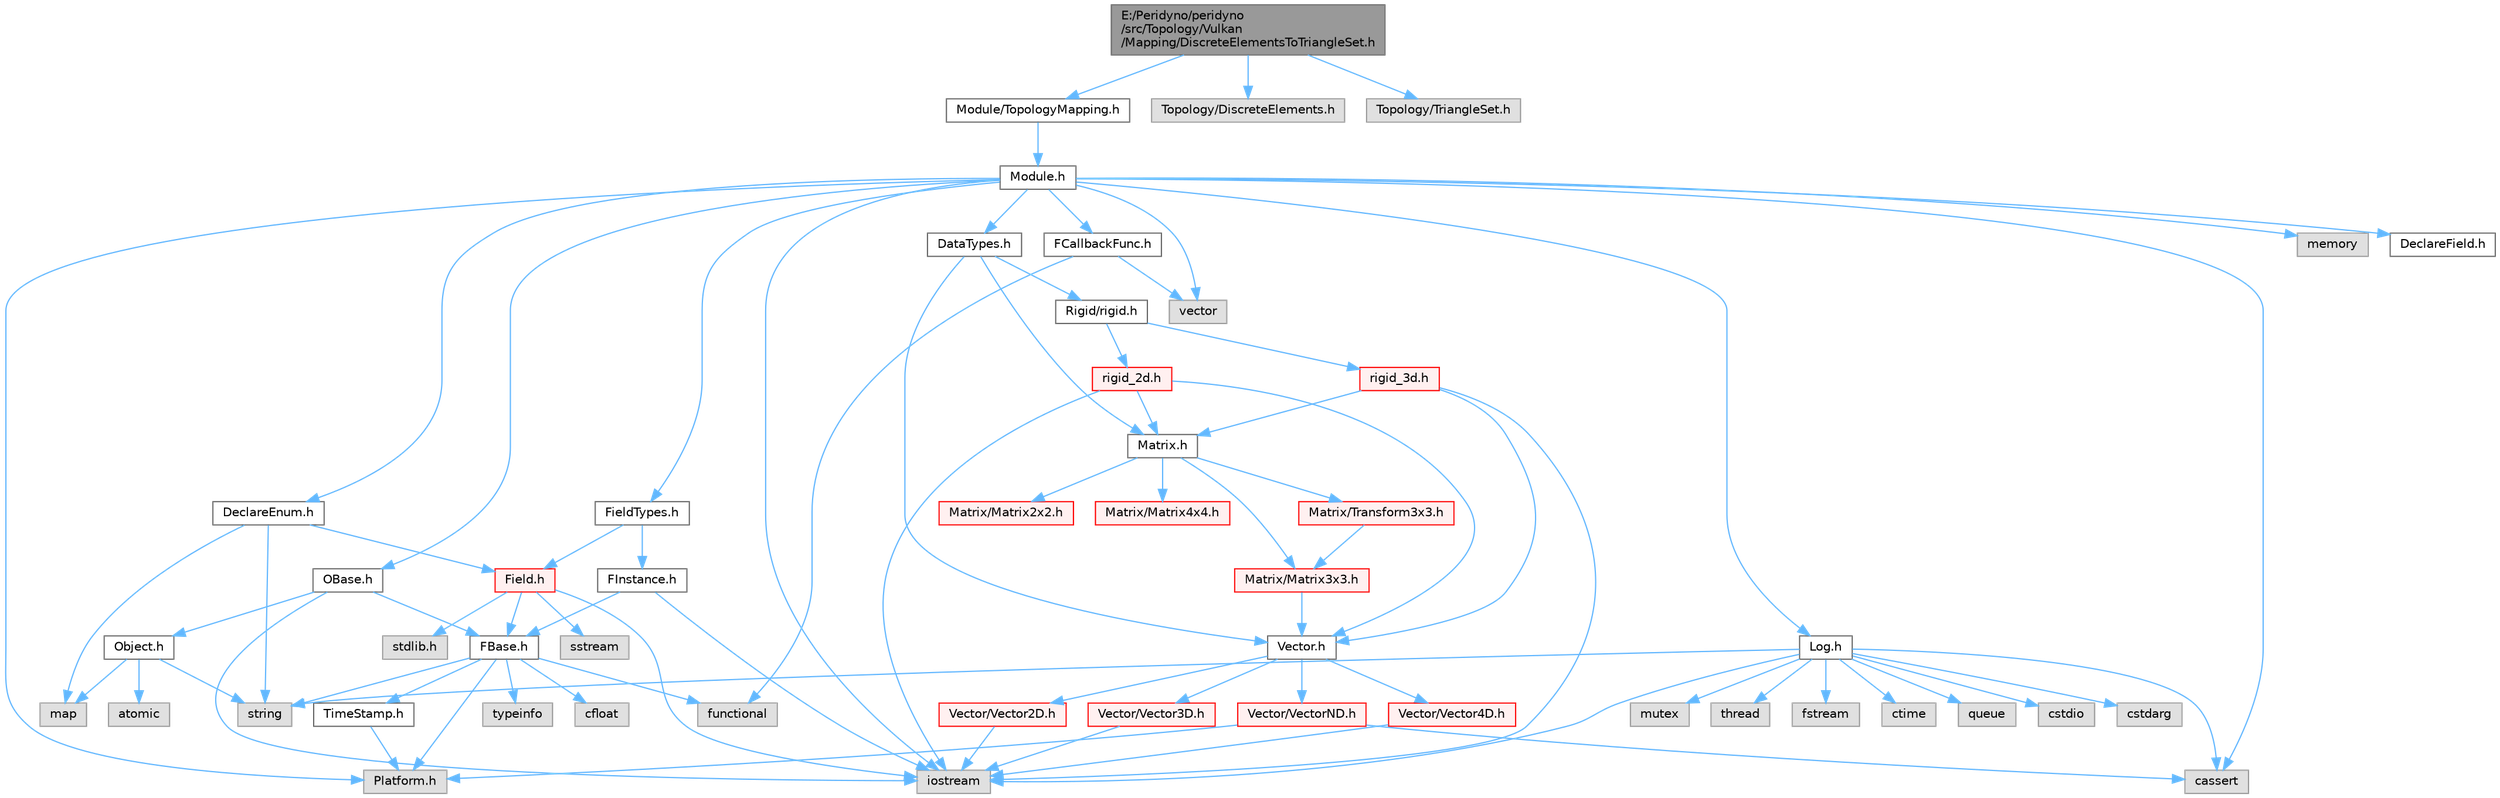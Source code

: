 digraph "E:/Peridyno/peridyno/src/Topology/Vulkan/Mapping/DiscreteElementsToTriangleSet.h"
{
 // LATEX_PDF_SIZE
  bgcolor="transparent";
  edge [fontname=Helvetica,fontsize=10,labelfontname=Helvetica,labelfontsize=10];
  node [fontname=Helvetica,fontsize=10,shape=box,height=0.2,width=0.4];
  Node1 [id="Node000001",label="E:/Peridyno/peridyno\l/src/Topology/Vulkan\l/Mapping/DiscreteElementsToTriangleSet.h",height=0.2,width=0.4,color="gray40", fillcolor="grey60", style="filled", fontcolor="black",tooltip=" "];
  Node1 -> Node2 [id="edge1_Node000001_Node000002",color="steelblue1",style="solid",tooltip=" "];
  Node2 [id="Node000002",label="Module/TopologyMapping.h",height=0.2,width=0.4,color="grey40", fillcolor="white", style="filled",URL="$_topology_mapping_8h.html",tooltip=" "];
  Node2 -> Node3 [id="edge2_Node000002_Node000003",color="steelblue1",style="solid",tooltip=" "];
  Node3 [id="Node000003",label="Module.h",height=0.2,width=0.4,color="grey40", fillcolor="white", style="filled",URL="$_module_8h.html",tooltip=" "];
  Node3 -> Node4 [id="edge3_Node000003_Node000004",color="steelblue1",style="solid",tooltip=" "];
  Node4 [id="Node000004",label="Platform.h",height=0.2,width=0.4,color="grey60", fillcolor="#E0E0E0", style="filled",tooltip=" "];
  Node3 -> Node5 [id="edge4_Node000003_Node000005",color="steelblue1",style="solid",tooltip=" "];
  Node5 [id="Node000005",label="memory",height=0.2,width=0.4,color="grey60", fillcolor="#E0E0E0", style="filled",tooltip=" "];
  Node3 -> Node6 [id="edge5_Node000003_Node000006",color="steelblue1",style="solid",tooltip=" "];
  Node6 [id="Node000006",label="vector",height=0.2,width=0.4,color="grey60", fillcolor="#E0E0E0", style="filled",tooltip=" "];
  Node3 -> Node7 [id="edge6_Node000003_Node000007",color="steelblue1",style="solid",tooltip=" "];
  Node7 [id="Node000007",label="cassert",height=0.2,width=0.4,color="grey60", fillcolor="#E0E0E0", style="filled",tooltip=" "];
  Node3 -> Node8 [id="edge7_Node000003_Node000008",color="steelblue1",style="solid",tooltip=" "];
  Node8 [id="Node000008",label="iostream",height=0.2,width=0.4,color="grey60", fillcolor="#E0E0E0", style="filled",tooltip=" "];
  Node3 -> Node9 [id="edge8_Node000003_Node000009",color="steelblue1",style="solid",tooltip=" "];
  Node9 [id="Node000009",label="OBase.h",height=0.2,width=0.4,color="grey40", fillcolor="white", style="filled",URL="$_o_base_8h.html",tooltip=" "];
  Node9 -> Node8 [id="edge9_Node000009_Node000008",color="steelblue1",style="solid",tooltip=" "];
  Node9 -> Node10 [id="edge10_Node000009_Node000010",color="steelblue1",style="solid",tooltip=" "];
  Node10 [id="Node000010",label="FBase.h",height=0.2,width=0.4,color="grey40", fillcolor="white", style="filled",URL="$_f_base_8h.html",tooltip=" "];
  Node10 -> Node4 [id="edge11_Node000010_Node000004",color="steelblue1",style="solid",tooltip=" "];
  Node10 -> Node11 [id="edge12_Node000010_Node000011",color="steelblue1",style="solid",tooltip=" "];
  Node11 [id="Node000011",label="TimeStamp.h",height=0.2,width=0.4,color="grey40", fillcolor="white", style="filled",URL="$_time_stamp_8h.html",tooltip=" "];
  Node11 -> Node4 [id="edge13_Node000011_Node000004",color="steelblue1",style="solid",tooltip=" "];
  Node10 -> Node12 [id="edge14_Node000010_Node000012",color="steelblue1",style="solid",tooltip=" "];
  Node12 [id="Node000012",label="typeinfo",height=0.2,width=0.4,color="grey60", fillcolor="#E0E0E0", style="filled",tooltip=" "];
  Node10 -> Node13 [id="edge15_Node000010_Node000013",color="steelblue1",style="solid",tooltip=" "];
  Node13 [id="Node000013",label="string",height=0.2,width=0.4,color="grey60", fillcolor="#E0E0E0", style="filled",tooltip=" "];
  Node10 -> Node14 [id="edge16_Node000010_Node000014",color="steelblue1",style="solid",tooltip=" "];
  Node14 [id="Node000014",label="functional",height=0.2,width=0.4,color="grey60", fillcolor="#E0E0E0", style="filled",tooltip=" "];
  Node10 -> Node15 [id="edge17_Node000010_Node000015",color="steelblue1",style="solid",tooltip=" "];
  Node15 [id="Node000015",label="cfloat",height=0.2,width=0.4,color="grey60", fillcolor="#E0E0E0", style="filled",tooltip=" "];
  Node9 -> Node16 [id="edge18_Node000009_Node000016",color="steelblue1",style="solid",tooltip=" "];
  Node16 [id="Node000016",label="Object.h",height=0.2,width=0.4,color="grey40", fillcolor="white", style="filled",URL="$_object_8h.html",tooltip=" "];
  Node16 -> Node13 [id="edge19_Node000016_Node000013",color="steelblue1",style="solid",tooltip=" "];
  Node16 -> Node17 [id="edge20_Node000016_Node000017",color="steelblue1",style="solid",tooltip=" "];
  Node17 [id="Node000017",label="atomic",height=0.2,width=0.4,color="grey60", fillcolor="#E0E0E0", style="filled",tooltip=" "];
  Node16 -> Node18 [id="edge21_Node000016_Node000018",color="steelblue1",style="solid",tooltip=" "];
  Node18 [id="Node000018",label="map",height=0.2,width=0.4,color="grey60", fillcolor="#E0E0E0", style="filled",tooltip=" "];
  Node3 -> Node19 [id="edge22_Node000003_Node000019",color="steelblue1",style="solid",tooltip=" "];
  Node19 [id="Node000019",label="Log.h",height=0.2,width=0.4,color="grey40", fillcolor="white", style="filled",URL="$_log_8h.html",tooltip=" "];
  Node19 -> Node20 [id="edge23_Node000019_Node000020",color="steelblue1",style="solid",tooltip=" "];
  Node20 [id="Node000020",label="mutex",height=0.2,width=0.4,color="grey60", fillcolor="#E0E0E0", style="filled",tooltip=" "];
  Node19 -> Node21 [id="edge24_Node000019_Node000021",color="steelblue1",style="solid",tooltip=" "];
  Node21 [id="Node000021",label="thread",height=0.2,width=0.4,color="grey60", fillcolor="#E0E0E0", style="filled",tooltip=" "];
  Node19 -> Node13 [id="edge25_Node000019_Node000013",color="steelblue1",style="solid",tooltip=" "];
  Node19 -> Node22 [id="edge26_Node000019_Node000022",color="steelblue1",style="solid",tooltip=" "];
  Node22 [id="Node000022",label="fstream",height=0.2,width=0.4,color="grey60", fillcolor="#E0E0E0", style="filled",tooltip=" "];
  Node19 -> Node8 [id="edge27_Node000019_Node000008",color="steelblue1",style="solid",tooltip=" "];
  Node19 -> Node23 [id="edge28_Node000019_Node000023",color="steelblue1",style="solid",tooltip=" "];
  Node23 [id="Node000023",label="ctime",height=0.2,width=0.4,color="grey60", fillcolor="#E0E0E0", style="filled",tooltip=" "];
  Node19 -> Node24 [id="edge29_Node000019_Node000024",color="steelblue1",style="solid",tooltip=" "];
  Node24 [id="Node000024",label="queue",height=0.2,width=0.4,color="grey60", fillcolor="#E0E0E0", style="filled",tooltip=" "];
  Node19 -> Node25 [id="edge30_Node000019_Node000025",color="steelblue1",style="solid",tooltip=" "];
  Node25 [id="Node000025",label="cstdio",height=0.2,width=0.4,color="grey60", fillcolor="#E0E0E0", style="filled",tooltip=" "];
  Node19 -> Node7 [id="edge31_Node000019_Node000007",color="steelblue1",style="solid",tooltip=" "];
  Node19 -> Node26 [id="edge32_Node000019_Node000026",color="steelblue1",style="solid",tooltip=" "];
  Node26 [id="Node000026",label="cstdarg",height=0.2,width=0.4,color="grey60", fillcolor="#E0E0E0", style="filled",tooltip=" "];
  Node3 -> Node27 [id="edge33_Node000003_Node000027",color="steelblue1",style="solid",tooltip=" "];
  Node27 [id="Node000027",label="DataTypes.h",height=0.2,width=0.4,color="grey40", fillcolor="white", style="filled",URL="$_data_types_8h.html",tooltip=" "];
  Node27 -> Node28 [id="edge34_Node000027_Node000028",color="steelblue1",style="solid",tooltip=" "];
  Node28 [id="Node000028",label="Vector.h",height=0.2,width=0.4,color="grey40", fillcolor="white", style="filled",URL="$_vector_8h.html",tooltip=" "];
  Node28 -> Node29 [id="edge35_Node000028_Node000029",color="steelblue1",style="solid",tooltip=" "];
  Node29 [id="Node000029",label="Vector/Vector2D.h",height=0.2,width=0.4,color="red", fillcolor="#FFF0F0", style="filled",URL="$_vector2_d_8h.html",tooltip=" "];
  Node29 -> Node8 [id="edge36_Node000029_Node000008",color="steelblue1",style="solid",tooltip=" "];
  Node28 -> Node35 [id="edge37_Node000028_Node000035",color="steelblue1",style="solid",tooltip=" "];
  Node35 [id="Node000035",label="Vector/Vector3D.h",height=0.2,width=0.4,color="red", fillcolor="#FFF0F0", style="filled",URL="$_vector3_d_8h.html",tooltip=" "];
  Node35 -> Node8 [id="edge38_Node000035_Node000008",color="steelblue1",style="solid",tooltip=" "];
  Node28 -> Node38 [id="edge39_Node000028_Node000038",color="steelblue1",style="solid",tooltip=" "];
  Node38 [id="Node000038",label="Vector/Vector4D.h",height=0.2,width=0.4,color="red", fillcolor="#FFF0F0", style="filled",URL="$_vector4_d_8h.html",tooltip=" "];
  Node38 -> Node8 [id="edge40_Node000038_Node000008",color="steelblue1",style="solid",tooltip=" "];
  Node28 -> Node41 [id="edge41_Node000028_Node000041",color="steelblue1",style="solid",tooltip=" "];
  Node41 [id="Node000041",label="Vector/VectorND.h",height=0.2,width=0.4,color="red", fillcolor="#FFF0F0", style="filled",URL="$_vector_n_d_8h.html",tooltip=" "];
  Node41 -> Node7 [id="edge42_Node000041_Node000007",color="steelblue1",style="solid",tooltip=" "];
  Node41 -> Node4 [id="edge43_Node000041_Node000004",color="steelblue1",style="solid",tooltip=" "];
  Node27 -> Node47 [id="edge44_Node000027_Node000047",color="steelblue1",style="solid",tooltip=" "];
  Node47 [id="Node000047",label="Matrix.h",height=0.2,width=0.4,color="grey40", fillcolor="white", style="filled",URL="$_matrix_8h.html",tooltip=" "];
  Node47 -> Node48 [id="edge45_Node000047_Node000048",color="steelblue1",style="solid",tooltip=" "];
  Node48 [id="Node000048",label="Matrix/Matrix2x2.h",height=0.2,width=0.4,color="red", fillcolor="#FFF0F0", style="filled",URL="$_matrix2x2_8h.html",tooltip=" "];
  Node47 -> Node53 [id="edge46_Node000047_Node000053",color="steelblue1",style="solid",tooltip=" "];
  Node53 [id="Node000053",label="Matrix/Matrix3x3.h",height=0.2,width=0.4,color="red", fillcolor="#FFF0F0", style="filled",URL="$_matrix3x3_8h.html",tooltip=" "];
  Node53 -> Node28 [id="edge47_Node000053_Node000028",color="steelblue1",style="solid",tooltip=" "];
  Node47 -> Node56 [id="edge48_Node000047_Node000056",color="steelblue1",style="solid",tooltip=" "];
  Node56 [id="Node000056",label="Matrix/Matrix4x4.h",height=0.2,width=0.4,color="red", fillcolor="#FFF0F0", style="filled",URL="$_matrix4x4_8h.html",tooltip=" "];
  Node47 -> Node59 [id="edge49_Node000047_Node000059",color="steelblue1",style="solid",tooltip=" "];
  Node59 [id="Node000059",label="Matrix/Transform3x3.h",height=0.2,width=0.4,color="red", fillcolor="#FFF0F0", style="filled",URL="$_transform3x3_8h.html",tooltip=" "];
  Node59 -> Node53 [id="edge50_Node000059_Node000053",color="steelblue1",style="solid",tooltip=" "];
  Node27 -> Node64 [id="edge51_Node000027_Node000064",color="steelblue1",style="solid",tooltip=" "];
  Node64 [id="Node000064",label="Rigid/rigid.h",height=0.2,width=0.4,color="grey40", fillcolor="white", style="filled",URL="$rigid_8h.html",tooltip=" "];
  Node64 -> Node65 [id="edge52_Node000064_Node000065",color="steelblue1",style="solid",tooltip=" "];
  Node65 [id="Node000065",label="rigid_2d.h",height=0.2,width=0.4,color="red", fillcolor="#FFF0F0", style="filled",URL="$rigid__2d_8h.html",tooltip=" "];
  Node65 -> Node8 [id="edge53_Node000065_Node000008",color="steelblue1",style="solid",tooltip=" "];
  Node65 -> Node28 [id="edge54_Node000065_Node000028",color="steelblue1",style="solid",tooltip=" "];
  Node65 -> Node47 [id="edge55_Node000065_Node000047",color="steelblue1",style="solid",tooltip=" "];
  Node64 -> Node67 [id="edge56_Node000064_Node000067",color="steelblue1",style="solid",tooltip=" "];
  Node67 [id="Node000067",label="rigid_3d.h",height=0.2,width=0.4,color="red", fillcolor="#FFF0F0", style="filled",URL="$rigid__3d_8h.html",tooltip=" "];
  Node67 -> Node8 [id="edge57_Node000067_Node000008",color="steelblue1",style="solid",tooltip=" "];
  Node67 -> Node28 [id="edge58_Node000067_Node000028",color="steelblue1",style="solid",tooltip=" "];
  Node67 -> Node47 [id="edge59_Node000067_Node000047",color="steelblue1",style="solid",tooltip=" "];
  Node3 -> Node68 [id="edge60_Node000003_Node000068",color="steelblue1",style="solid",tooltip=" "];
  Node68 [id="Node000068",label="DeclareEnum.h",height=0.2,width=0.4,color="grey40", fillcolor="white", style="filled",URL="$_declare_enum_8h.html",tooltip=" "];
  Node68 -> Node18 [id="edge61_Node000068_Node000018",color="steelblue1",style="solid",tooltip=" "];
  Node68 -> Node13 [id="edge62_Node000068_Node000013",color="steelblue1",style="solid",tooltip=" "];
  Node68 -> Node69 [id="edge63_Node000068_Node000069",color="steelblue1",style="solid",tooltip=" "];
  Node69 [id="Node000069",label="Field.h",height=0.2,width=0.4,color="red", fillcolor="#FFF0F0", style="filled",URL="$_field_8h.html",tooltip=" "];
  Node69 -> Node8 [id="edge64_Node000069_Node000008",color="steelblue1",style="solid",tooltip=" "];
  Node69 -> Node70 [id="edge65_Node000069_Node000070",color="steelblue1",style="solid",tooltip=" "];
  Node70 [id="Node000070",label="stdlib.h",height=0.2,width=0.4,color="grey60", fillcolor="#E0E0E0", style="filled",tooltip=" "];
  Node69 -> Node71 [id="edge66_Node000069_Node000071",color="steelblue1",style="solid",tooltip=" "];
  Node71 [id="Node000071",label="sstream",height=0.2,width=0.4,color="grey60", fillcolor="#E0E0E0", style="filled",tooltip=" "];
  Node69 -> Node10 [id="edge67_Node000069_Node000010",color="steelblue1",style="solid",tooltip=" "];
  Node3 -> Node85 [id="edge68_Node000003_Node000085",color="steelblue1",style="solid",tooltip=" "];
  Node85 [id="Node000085",label="DeclareField.h",height=0.2,width=0.4,color="grey40", fillcolor="white", style="filled",URL="$_declare_field_8h.html",tooltip=" "];
  Node3 -> Node86 [id="edge69_Node000003_Node000086",color="steelblue1",style="solid",tooltip=" "];
  Node86 [id="Node000086",label="FCallbackFunc.h",height=0.2,width=0.4,color="grey40", fillcolor="white", style="filled",URL="$_f_callback_func_8h.html",tooltip=" "];
  Node86 -> Node6 [id="edge70_Node000086_Node000006",color="steelblue1",style="solid",tooltip=" "];
  Node86 -> Node14 [id="edge71_Node000086_Node000014",color="steelblue1",style="solid",tooltip=" "];
  Node3 -> Node87 [id="edge72_Node000003_Node000087",color="steelblue1",style="solid",tooltip=" "];
  Node87 [id="Node000087",label="FieldTypes.h",height=0.2,width=0.4,color="grey40", fillcolor="white", style="filled",URL="$_field_types_8h.html",tooltip=" "];
  Node87 -> Node69 [id="edge73_Node000087_Node000069",color="steelblue1",style="solid",tooltip=" "];
  Node87 -> Node88 [id="edge74_Node000087_Node000088",color="steelblue1",style="solid",tooltip=" "];
  Node88 [id="Node000088",label="FInstance.h",height=0.2,width=0.4,color="grey40", fillcolor="white", style="filled",URL="$_f_instance_8h.html",tooltip=" "];
  Node88 -> Node8 [id="edge75_Node000088_Node000008",color="steelblue1",style="solid",tooltip=" "];
  Node88 -> Node10 [id="edge76_Node000088_Node000010",color="steelblue1",style="solid",tooltip=" "];
  Node1 -> Node89 [id="edge77_Node000001_Node000089",color="steelblue1",style="solid",tooltip=" "];
  Node89 [id="Node000089",label="Topology/DiscreteElements.h",height=0.2,width=0.4,color="grey60", fillcolor="#E0E0E0", style="filled",tooltip=" "];
  Node1 -> Node90 [id="edge78_Node000001_Node000090",color="steelblue1",style="solid",tooltip=" "];
  Node90 [id="Node000090",label="Topology/TriangleSet.h",height=0.2,width=0.4,color="grey60", fillcolor="#E0E0E0", style="filled",tooltip=" "];
}
